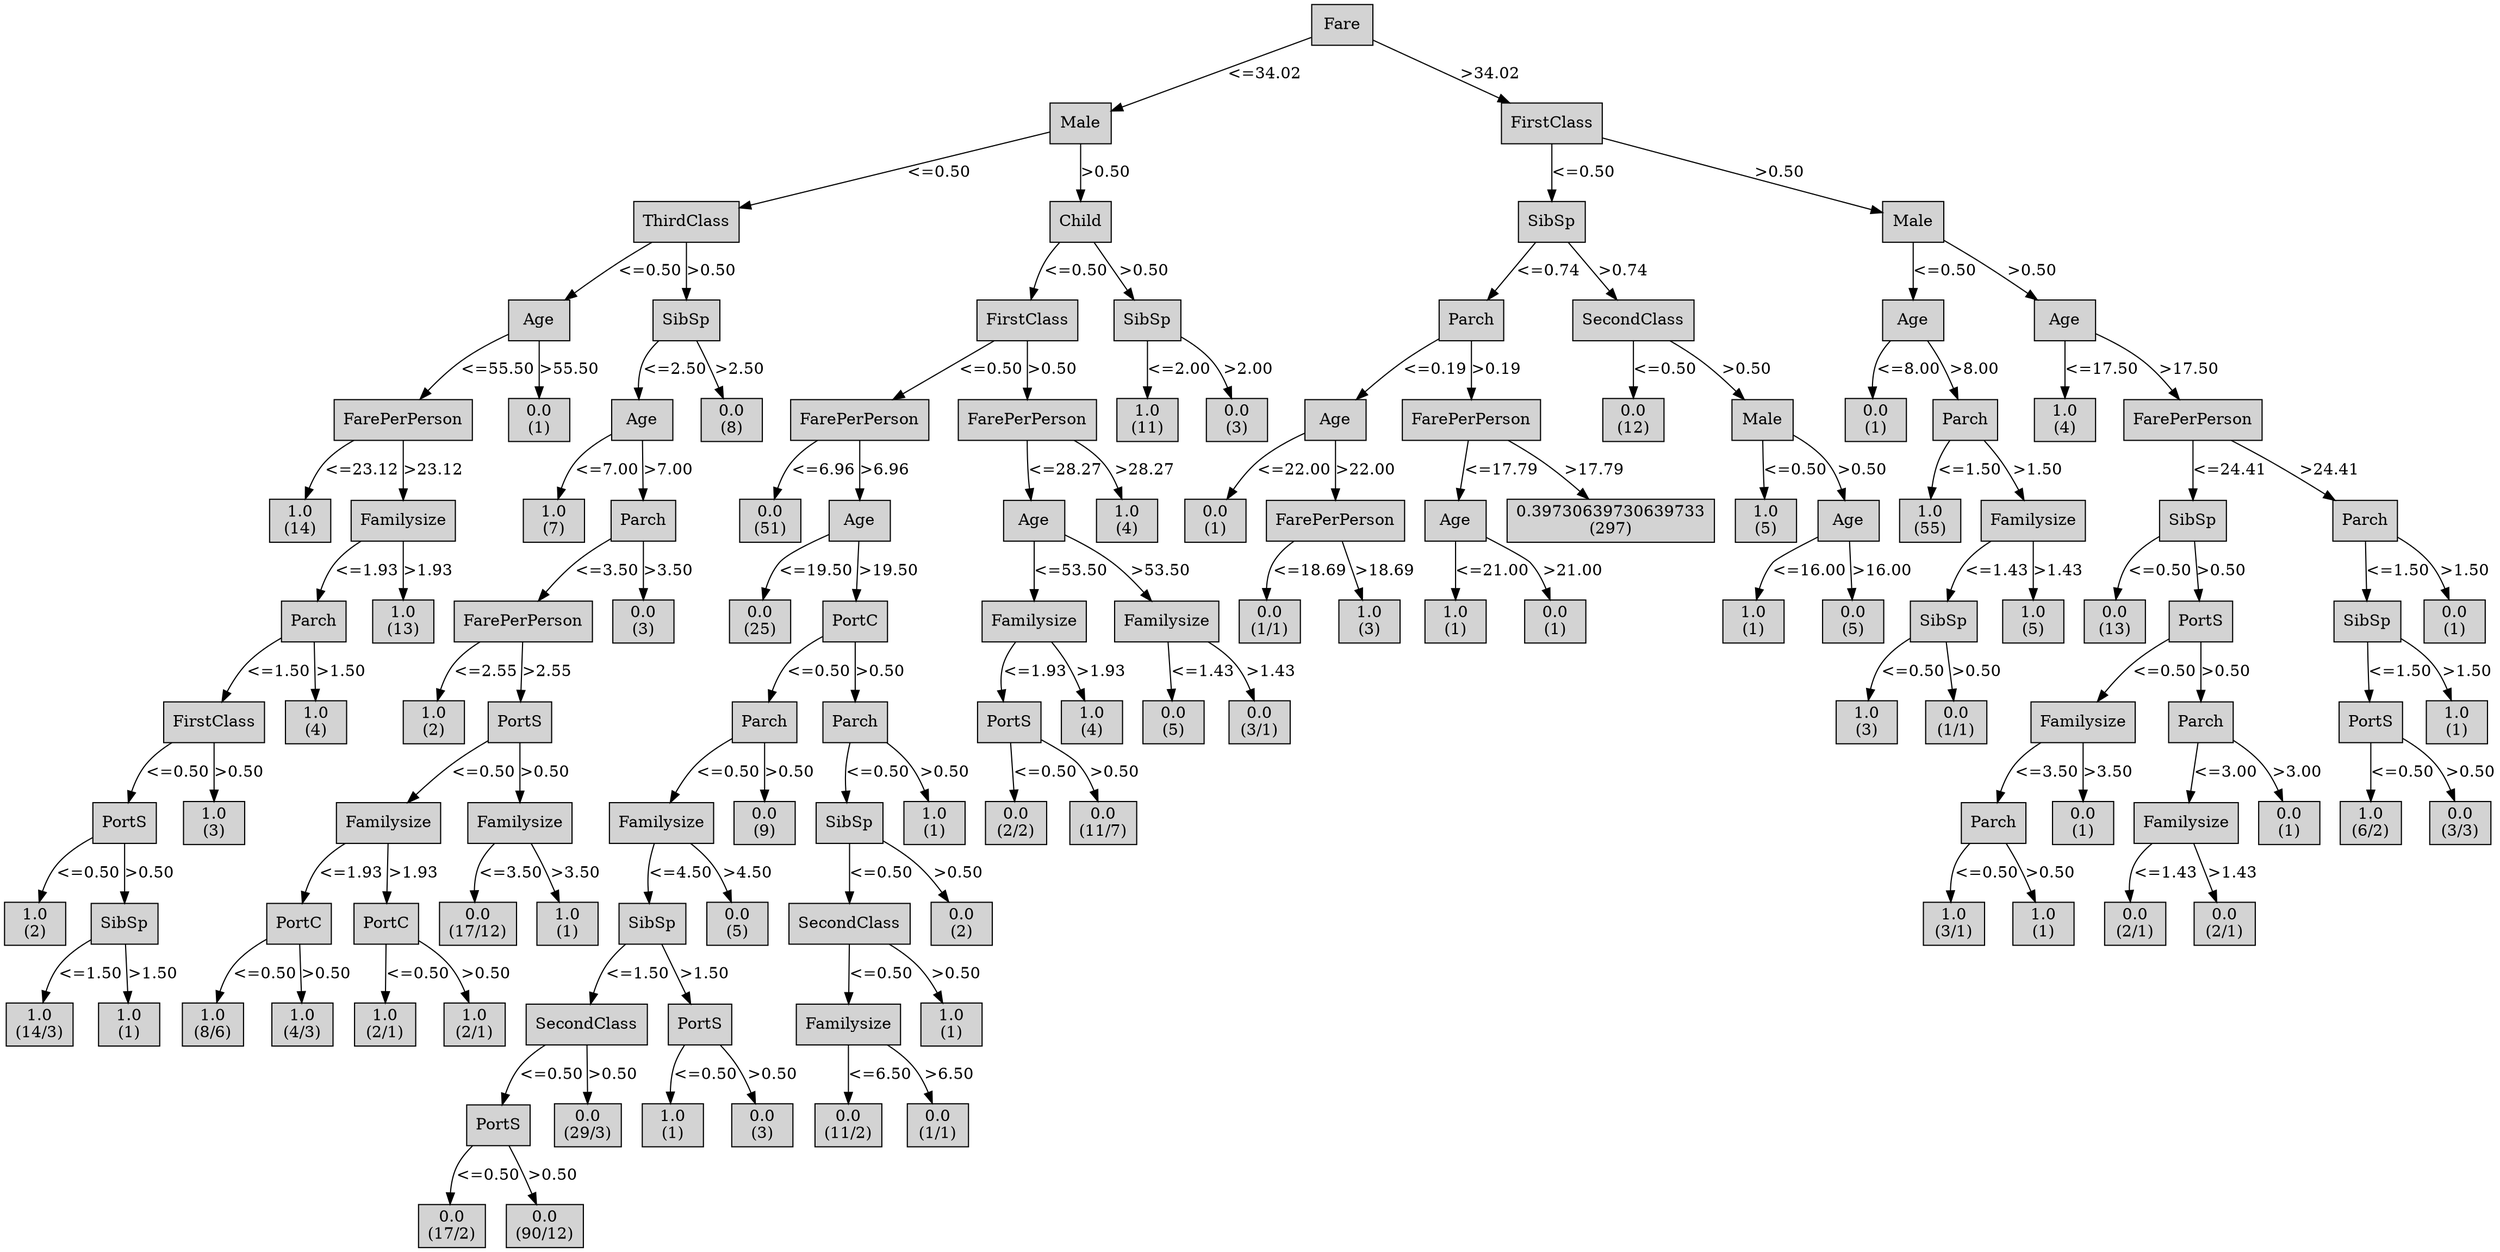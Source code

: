 digraph ID3_Tree {
"0" [shape=box, style=filled, label="Fare
", weight=1]
"1" [shape=box, style=filled, label="Male
", weight=2]
0 -> 1 [ label = "<=34.02"];
"2" [shape=box, style=filled, label="ThirdClass
", weight=3]
1 -> 2 [ label = "<=0.50"];
"3" [shape=box, style=filled, label="Age
", weight=4]
2 -> 3 [ label = "<=0.50"];
"4" [shape=box, style=filled, label="FarePerPerson
", weight=5]
3 -> 4 [ label = "<=55.50"];
"5" [shape=box, style=filled, label="1.0
(14)
", weight=6]
4 -> 5 [ label = "<=23.12"];
"6" [shape=box, style=filled, label="Familysize
", weight=6]
4 -> 6 [ label = ">23.12"];
"7" [shape=box, style=filled, label="Parch
", weight=7]
6 -> 7 [ label = "<=1.93"];
"8" [shape=box, style=filled, label="FirstClass
", weight=8]
7 -> 8 [ label = "<=1.50"];
"9" [shape=box, style=filled, label="PortS
", weight=9]
8 -> 9 [ label = "<=0.50"];
"10" [shape=box, style=filled, label="1.0
(2)
", weight=10]
9 -> 10 [ label = "<=0.50"];
"11" [shape=box, style=filled, label="SibSp
", weight=10]
9 -> 11 [ label = ">0.50"];
"12" [shape=box, style=filled, label="1.0
(14/3)
", weight=11]
11 -> 12 [ label = "<=1.50"];
"13" [shape=box, style=filled, label="1.0
(1)
", weight=11]
11 -> 13 [ label = ">1.50"];
"14" [shape=box, style=filled, label="1.0
(3)
", weight=9]
8 -> 14 [ label = ">0.50"];
"15" [shape=box, style=filled, label="1.0
(4)
", weight=8]
7 -> 15 [ label = ">1.50"];
"16" [shape=box, style=filled, label="1.0
(13)
", weight=7]
6 -> 16 [ label = ">1.93"];
"17" [shape=box, style=filled, label="0.0
(1)
", weight=5]
3 -> 17 [ label = ">55.50"];
"18" [shape=box, style=filled, label="SibSp
", weight=4]
2 -> 18 [ label = ">0.50"];
"19" [shape=box, style=filled, label="Age
", weight=5]
18 -> 19 [ label = "<=2.50"];
"20" [shape=box, style=filled, label="1.0
(7)
", weight=6]
19 -> 20 [ label = "<=7.00"];
"21" [shape=box, style=filled, label="Parch
", weight=6]
19 -> 21 [ label = ">7.00"];
"22" [shape=box, style=filled, label="FarePerPerson
", weight=7]
21 -> 22 [ label = "<=3.50"];
"23" [shape=box, style=filled, label="1.0
(2)
", weight=8]
22 -> 23 [ label = "<=2.55"];
"24" [shape=box, style=filled, label="PortS
", weight=8]
22 -> 24 [ label = ">2.55"];
"25" [shape=box, style=filled, label="Familysize
", weight=9]
24 -> 25 [ label = "<=0.50"];
"26" [shape=box, style=filled, label="PortC
", weight=10]
25 -> 26 [ label = "<=1.93"];
"27" [shape=box, style=filled, label="1.0
(8/6)
", weight=11]
26 -> 27 [ label = "<=0.50"];
"28" [shape=box, style=filled, label="1.0
(4/3)
", weight=11]
26 -> 28 [ label = ">0.50"];
"29" [shape=box, style=filled, label="PortC
", weight=10]
25 -> 29 [ label = ">1.93"];
"30" [shape=box, style=filled, label="1.0
(2/1)
", weight=11]
29 -> 30 [ label = "<=0.50"];
"31" [shape=box, style=filled, label="1.0
(2/1)
", weight=11]
29 -> 31 [ label = ">0.50"];
"32" [shape=box, style=filled, label="Familysize
", weight=9]
24 -> 32 [ label = ">0.50"];
"33" [shape=box, style=filled, label="0.0
(17/12)
", weight=10]
32 -> 33 [ label = "<=3.50"];
"34" [shape=box, style=filled, label="1.0
(1)
", weight=10]
32 -> 34 [ label = ">3.50"];
"35" [shape=box, style=filled, label="0.0
(3)
", weight=7]
21 -> 35 [ label = ">3.50"];
"36" [shape=box, style=filled, label="0.0
(8)
", weight=5]
18 -> 36 [ label = ">2.50"];
"37" [shape=box, style=filled, label="Child
", weight=3]
1 -> 37 [ label = ">0.50"];
"38" [shape=box, style=filled, label="FirstClass
", weight=4]
37 -> 38 [ label = "<=0.50"];
"39" [shape=box, style=filled, label="FarePerPerson
", weight=5]
38 -> 39 [ label = "<=0.50"];
"40" [shape=box, style=filled, label="0.0
(51)
", weight=6]
39 -> 40 [ label = "<=6.96"];
"41" [shape=box, style=filled, label="Age
", weight=6]
39 -> 41 [ label = ">6.96"];
"42" [shape=box, style=filled, label="0.0
(25)
", weight=7]
41 -> 42 [ label = "<=19.50"];
"43" [shape=box, style=filled, label="PortC
", weight=7]
41 -> 43 [ label = ">19.50"];
"44" [shape=box, style=filled, label="Parch
", weight=8]
43 -> 44 [ label = "<=0.50"];
"45" [shape=box, style=filled, label="Familysize
", weight=9]
44 -> 45 [ label = "<=0.50"];
"46" [shape=box, style=filled, label="SibSp
", weight=10]
45 -> 46 [ label = "<=4.50"];
"47" [shape=box, style=filled, label="SecondClass
", weight=11]
46 -> 47 [ label = "<=1.50"];
"48" [shape=box, style=filled, label="PortS
", weight=12]
47 -> 48 [ label = "<=0.50"];
"49" [shape=box, style=filled, label="0.0
(17/2)
", weight=13]
48 -> 49 [ label = "<=0.50"];
"50" [shape=box, style=filled, label="0.0
(90/12)
", weight=13]
48 -> 50 [ label = ">0.50"];
"51" [shape=box, style=filled, label="0.0
(29/3)
", weight=12]
47 -> 51 [ label = ">0.50"];
"52" [shape=box, style=filled, label="PortS
", weight=11]
46 -> 52 [ label = ">1.50"];
"53" [shape=box, style=filled, label="1.0
(1)
", weight=12]
52 -> 53 [ label = "<=0.50"];
"54" [shape=box, style=filled, label="0.0
(3)
", weight=12]
52 -> 54 [ label = ">0.50"];
"55" [shape=box, style=filled, label="0.0
(5)
", weight=10]
45 -> 55 [ label = ">4.50"];
"56" [shape=box, style=filled, label="0.0
(9)
", weight=9]
44 -> 56 [ label = ">0.50"];
"57" [shape=box, style=filled, label="Parch
", weight=8]
43 -> 57 [ label = ">0.50"];
"58" [shape=box, style=filled, label="SibSp
", weight=9]
57 -> 58 [ label = "<=0.50"];
"59" [shape=box, style=filled, label="SecondClass
", weight=10]
58 -> 59 [ label = "<=0.50"];
"60" [shape=box, style=filled, label="Familysize
", weight=11]
59 -> 60 [ label = "<=0.50"];
"61" [shape=box, style=filled, label="0.0
(11/2)
", weight=12]
60 -> 61 [ label = "<=6.50"];
"62" [shape=box, style=filled, label="0.0
(1/1)
", weight=12]
60 -> 62 [ label = ">6.50"];
"63" [shape=box, style=filled, label="1.0
(1)
", weight=11]
59 -> 63 [ label = ">0.50"];
"64" [shape=box, style=filled, label="0.0
(2)
", weight=10]
58 -> 64 [ label = ">0.50"];
"65" [shape=box, style=filled, label="1.0
(1)
", weight=9]
57 -> 65 [ label = ">0.50"];
"66" [shape=box, style=filled, label="FarePerPerson
", weight=5]
38 -> 66 [ label = ">0.50"];
"67" [shape=box, style=filled, label="Age
", weight=6]
66 -> 67 [ label = "<=28.27"];
"68" [shape=box, style=filled, label="Familysize
", weight=7]
67 -> 68 [ label = "<=53.50"];
"69" [shape=box, style=filled, label="PortS
", weight=8]
68 -> 69 [ label = "<=1.93"];
"70" [shape=box, style=filled, label="0.0
(2/2)
", weight=9]
69 -> 70 [ label = "<=0.50"];
"71" [shape=box, style=filled, label="0.0
(11/7)
", weight=9]
69 -> 71 [ label = ">0.50"];
"72" [shape=box, style=filled, label="1.0
(4)
", weight=8]
68 -> 72 [ label = ">1.93"];
"73" [shape=box, style=filled, label="Familysize
", weight=7]
67 -> 73 [ label = ">53.50"];
"74" [shape=box, style=filled, label="0.0
(5)
", weight=8]
73 -> 74 [ label = "<=1.43"];
"75" [shape=box, style=filled, label="0.0
(3/1)
", weight=8]
73 -> 75 [ label = ">1.43"];
"76" [shape=box, style=filled, label="1.0
(4)
", weight=6]
66 -> 76 [ label = ">28.27"];
"77" [shape=box, style=filled, label="SibSp
", weight=4]
37 -> 77 [ label = ">0.50"];
"78" [shape=box, style=filled, label="1.0
(11)
", weight=5]
77 -> 78 [ label = "<=2.00"];
"79" [shape=box, style=filled, label="0.0
(3)
", weight=5]
77 -> 79 [ label = ">2.00"];
"80" [shape=box, style=filled, label="FirstClass
", weight=2]
0 -> 80 [ label = ">34.02"];
"81" [shape=box, style=filled, label="SibSp
", weight=3]
80 -> 81 [ label = "<=0.50"];
"82" [shape=box, style=filled, label="Parch
", weight=4]
81 -> 82 [ label = "<=0.74"];
"83" [shape=box, style=filled, label="Age
", weight=5]
82 -> 83 [ label = "<=0.19"];
"84" [shape=box, style=filled, label="0.0
(1)
", weight=6]
83 -> 84 [ label = "<=22.00"];
"85" [shape=box, style=filled, label="FarePerPerson
", weight=6]
83 -> 85 [ label = ">22.00"];
"86" [shape=box, style=filled, label="0.0
(1/1)
", weight=7]
85 -> 86 [ label = "<=18.69"];
"87" [shape=box, style=filled, label="1.0
(3)
", weight=7]
85 -> 87 [ label = ">18.69"];
"88" [shape=box, style=filled, label="FarePerPerson
", weight=5]
82 -> 88 [ label = ">0.19"];
"89" [shape=box, style=filled, label="Age
", weight=6]
88 -> 89 [ label = "<=17.79"];
"90" [shape=box, style=filled, label="1.0
(1)
", weight=7]
89 -> 90 [ label = "<=21.00"];
"91" [shape=box, style=filled, label="0.0
(1)
", weight=7]
89 -> 91 [ label = ">21.00"];
"92" [shape=box, style=filled, label="0.39730639730639733
(297)
", weight=6]
88 -> 92 [ label = ">17.79"];
"93" [shape=box, style=filled, label="SecondClass
", weight=4]
81 -> 93 [ label = ">0.74"];
"94" [shape=box, style=filled, label="0.0
(12)
", weight=5]
93 -> 94 [ label = "<=0.50"];
"95" [shape=box, style=filled, label="Male
", weight=5]
93 -> 95 [ label = ">0.50"];
"96" [shape=box, style=filled, label="1.0
(5)
", weight=6]
95 -> 96 [ label = "<=0.50"];
"97" [shape=box, style=filled, label="Age
", weight=6]
95 -> 97 [ label = ">0.50"];
"98" [shape=box, style=filled, label="1.0
(1)
", weight=7]
97 -> 98 [ label = "<=16.00"];
"99" [shape=box, style=filled, label="0.0
(5)
", weight=7]
97 -> 99 [ label = ">16.00"];
"100" [shape=box, style=filled, label="Male
", weight=3]
80 -> 100 [ label = ">0.50"];
"101" [shape=box, style=filled, label="Age
", weight=4]
100 -> 101 [ label = "<=0.50"];
"102" [shape=box, style=filled, label="0.0
(1)
", weight=5]
101 -> 102 [ label = "<=8.00"];
"103" [shape=box, style=filled, label="Parch
", weight=5]
101 -> 103 [ label = ">8.00"];
"104" [shape=box, style=filled, label="1.0
(55)
", weight=6]
103 -> 104 [ label = "<=1.50"];
"105" [shape=box, style=filled, label="Familysize
", weight=6]
103 -> 105 [ label = ">1.50"];
"106" [shape=box, style=filled, label="SibSp
", weight=7]
105 -> 106 [ label = "<=1.43"];
"107" [shape=box, style=filled, label="1.0
(3)
", weight=8]
106 -> 107 [ label = "<=0.50"];
"108" [shape=box, style=filled, label="0.0
(1/1)
", weight=8]
106 -> 108 [ label = ">0.50"];
"109" [shape=box, style=filled, label="1.0
(5)
", weight=7]
105 -> 109 [ label = ">1.43"];
"110" [shape=box, style=filled, label="Age
", weight=4]
100 -> 110 [ label = ">0.50"];
"111" [shape=box, style=filled, label="1.0
(4)
", weight=5]
110 -> 111 [ label = "<=17.50"];
"112" [shape=box, style=filled, label="FarePerPerson
", weight=5]
110 -> 112 [ label = ">17.50"];
"113" [shape=box, style=filled, label="SibSp
", weight=6]
112 -> 113 [ label = "<=24.41"];
"114" [shape=box, style=filled, label="0.0
(13)
", weight=7]
113 -> 114 [ label = "<=0.50"];
"115" [shape=box, style=filled, label="PortS
", weight=7]
113 -> 115 [ label = ">0.50"];
"116" [shape=box, style=filled, label="Familysize
", weight=8]
115 -> 116 [ label = "<=0.50"];
"117" [shape=box, style=filled, label="Parch
", weight=9]
116 -> 117 [ label = "<=3.50"];
"118" [shape=box, style=filled, label="1.0
(3/1)
", weight=10]
117 -> 118 [ label = "<=0.50"];
"119" [shape=box, style=filled, label="1.0
(1)
", weight=10]
117 -> 119 [ label = ">0.50"];
"120" [shape=box, style=filled, label="0.0
(1)
", weight=9]
116 -> 120 [ label = ">3.50"];
"121" [shape=box, style=filled, label="Parch
", weight=8]
115 -> 121 [ label = ">0.50"];
"122" [shape=box, style=filled, label="Familysize
", weight=9]
121 -> 122 [ label = "<=3.00"];
"123" [shape=box, style=filled, label="0.0
(2/1)
", weight=10]
122 -> 123 [ label = "<=1.43"];
"124" [shape=box, style=filled, label="0.0
(2/1)
", weight=10]
122 -> 124 [ label = ">1.43"];
"125" [shape=box, style=filled, label="0.0
(1)
", weight=9]
121 -> 125 [ label = ">3.00"];
"126" [shape=box, style=filled, label="Parch
", weight=6]
112 -> 126 [ label = ">24.41"];
"127" [shape=box, style=filled, label="SibSp
", weight=7]
126 -> 127 [ label = "<=1.50"];
"128" [shape=box, style=filled, label="PortS
", weight=8]
127 -> 128 [ label = "<=1.50"];
"129" [shape=box, style=filled, label="1.0
(6/2)
", weight=9]
128 -> 129 [ label = "<=0.50"];
"130" [shape=box, style=filled, label="0.0
(3/3)
", weight=9]
128 -> 130 [ label = ">0.50"];
"131" [shape=box, style=filled, label="1.0
(1)
", weight=8]
127 -> 131 [ label = ">1.50"];
"132" [shape=box, style=filled, label="0.0
(1)
", weight=7]
126 -> 132 [ label = ">1.50"];
{rank=same; 0;};
{rank=same; 10;11;26;29;33;34;46;55;59;64;118;119;123;124;};
{rank=same; 12;13;27;28;30;31;47;52;60;63;};
{rank=same; 48;51;53;54;61;62;};
{rank=same; 49;50;};
{rank=same; 1;80;};
{rank=same; 2;37;81;100;};
{rank=same; 3;18;38;77;82;93;101;110;};
{rank=same; 4;17;19;36;39;66;78;79;83;88;94;95;102;103;111;112;};
{rank=same; 5;6;20;21;40;41;67;76;84;85;89;92;96;97;104;105;113;126;};
{rank=same; 7;16;22;35;42;43;68;73;86;87;90;91;98;99;106;109;114;115;127;132;};
{rank=same; 8;15;23;24;44;57;69;72;74;75;107;108;116;121;128;131;};
{rank=same; 9;14;25;32;45;56;58;65;70;71;117;120;122;125;129;130;};
}